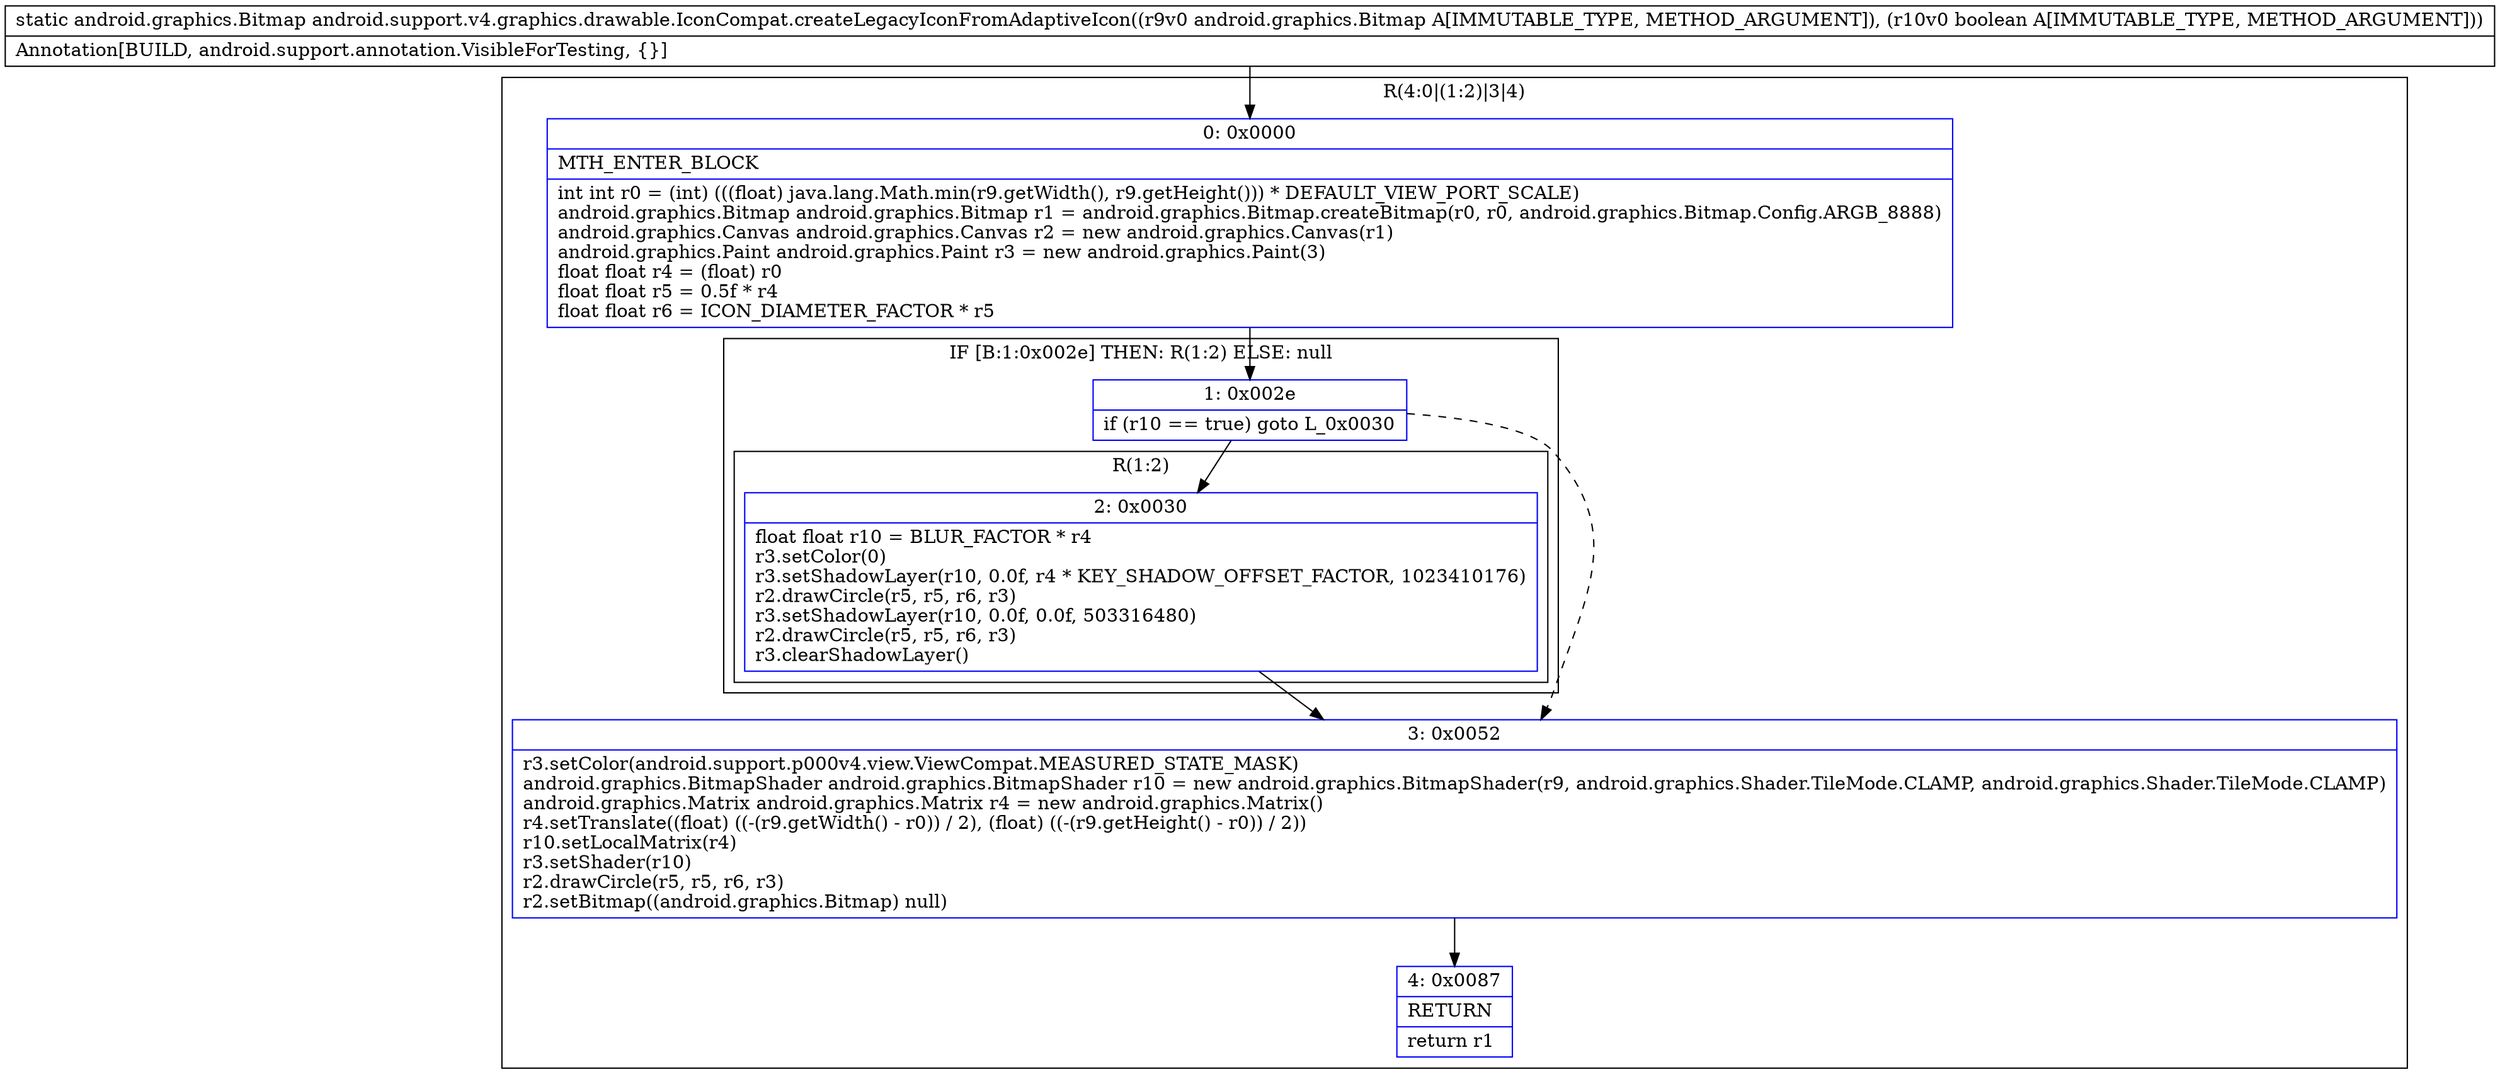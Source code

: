 digraph "CFG forandroid.support.v4.graphics.drawable.IconCompat.createLegacyIconFromAdaptiveIcon(Landroid\/graphics\/Bitmap;Z)Landroid\/graphics\/Bitmap;" {
subgraph cluster_Region_1564441920 {
label = "R(4:0|(1:2)|3|4)";
node [shape=record,color=blue];
Node_0 [shape=record,label="{0\:\ 0x0000|MTH_ENTER_BLOCK\l|int int r0 = (int) (((float) java.lang.Math.min(r9.getWidth(), r9.getHeight())) * DEFAULT_VIEW_PORT_SCALE)\landroid.graphics.Bitmap android.graphics.Bitmap r1 = android.graphics.Bitmap.createBitmap(r0, r0, android.graphics.Bitmap.Config.ARGB_8888)\landroid.graphics.Canvas android.graphics.Canvas r2 = new android.graphics.Canvas(r1)\landroid.graphics.Paint android.graphics.Paint r3 = new android.graphics.Paint(3)\lfloat float r4 = (float) r0\lfloat float r5 = 0.5f * r4\lfloat float r6 = ICON_DIAMETER_FACTOR * r5\l}"];
subgraph cluster_IfRegion_1995414778 {
label = "IF [B:1:0x002e] THEN: R(1:2) ELSE: null";
node [shape=record,color=blue];
Node_1 [shape=record,label="{1\:\ 0x002e|if (r10 == true) goto L_0x0030\l}"];
subgraph cluster_Region_676522739 {
label = "R(1:2)";
node [shape=record,color=blue];
Node_2 [shape=record,label="{2\:\ 0x0030|float float r10 = BLUR_FACTOR * r4\lr3.setColor(0)\lr3.setShadowLayer(r10, 0.0f, r4 * KEY_SHADOW_OFFSET_FACTOR, 1023410176)\lr2.drawCircle(r5, r5, r6, r3)\lr3.setShadowLayer(r10, 0.0f, 0.0f, 503316480)\lr2.drawCircle(r5, r5, r6, r3)\lr3.clearShadowLayer()\l}"];
}
}
Node_3 [shape=record,label="{3\:\ 0x0052|r3.setColor(android.support.p000v4.view.ViewCompat.MEASURED_STATE_MASK)\landroid.graphics.BitmapShader android.graphics.BitmapShader r10 = new android.graphics.BitmapShader(r9, android.graphics.Shader.TileMode.CLAMP, android.graphics.Shader.TileMode.CLAMP)\landroid.graphics.Matrix android.graphics.Matrix r4 = new android.graphics.Matrix()\lr4.setTranslate((float) ((\-(r9.getWidth() \- r0)) \/ 2), (float) ((\-(r9.getHeight() \- r0)) \/ 2))\lr10.setLocalMatrix(r4)\lr3.setShader(r10)\lr2.drawCircle(r5, r5, r6, r3)\lr2.setBitmap((android.graphics.Bitmap) null)\l}"];
Node_4 [shape=record,label="{4\:\ 0x0087|RETURN\l|return r1\l}"];
}
MethodNode[shape=record,label="{static android.graphics.Bitmap android.support.v4.graphics.drawable.IconCompat.createLegacyIconFromAdaptiveIcon((r9v0 android.graphics.Bitmap A[IMMUTABLE_TYPE, METHOD_ARGUMENT]), (r10v0 boolean A[IMMUTABLE_TYPE, METHOD_ARGUMENT]))  | Annotation[BUILD, android.support.annotation.VisibleForTesting, \{\}]\l}"];
MethodNode -> Node_0;
Node_0 -> Node_1;
Node_1 -> Node_2;
Node_1 -> Node_3[style=dashed];
Node_2 -> Node_3;
Node_3 -> Node_4;
}

